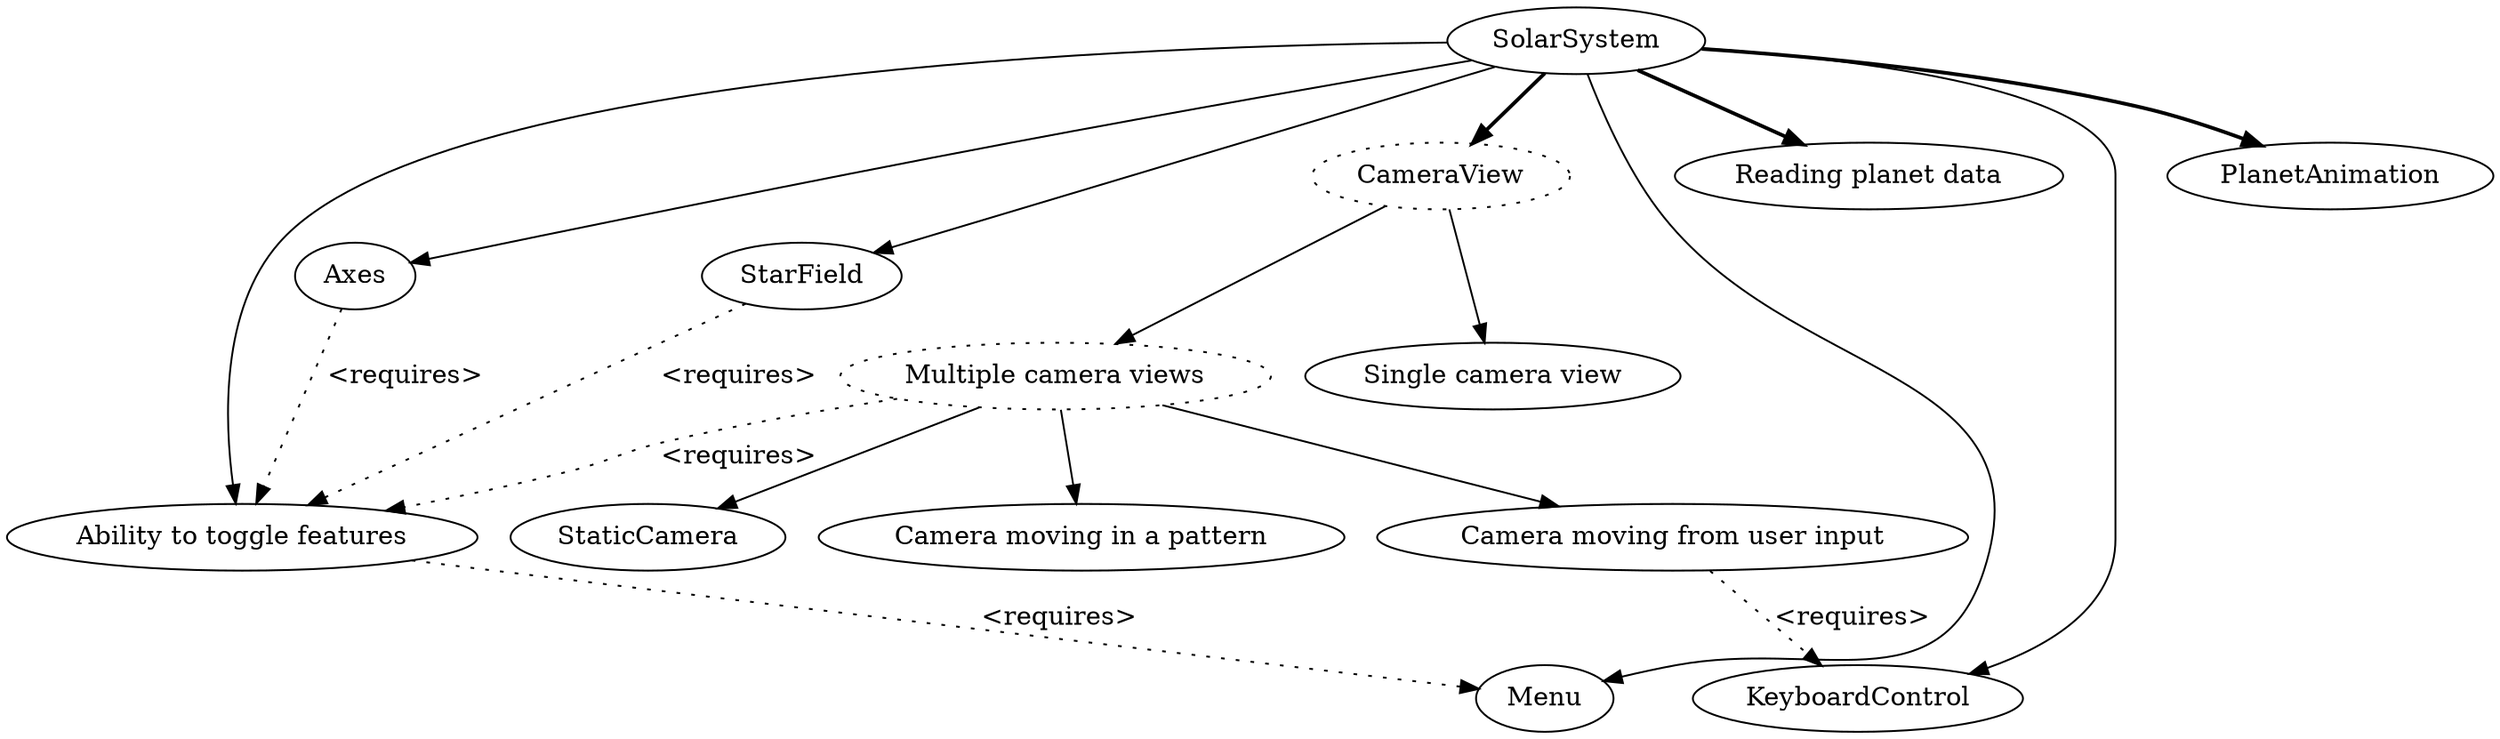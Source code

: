 
digraph G{
CameraView [style=dotted];
A [label="Reading planet data"];
B [label="Ability to toggle features"];
C [label="Single camera view"];
D [label="Multiple camera views", style=dotted];
E [label="Camera moving in a pattern"];
F [label="Camera moving from user input"];
SolarSystem -> KeyboardControl;
F -> KeyboardControl [style=dotted, label="<requires>"];
SolarSystem -> A [style=bold];
SolarSystem -> PlanetAnimation [style=bold];
SolarSystem -> CameraView [style=bold];
SolarSystem -> Menu;
SolarSystem -> B;
SolarSystem -> Axes;
SolarSystem -> StarField;
B -> Menu [style=dotted, label="<requires>"];
CameraView -> C;
CameraView -> D;
D -> B [style=dotted, label="<requires>"];
D -> StaticCamera;
D -> E;
D -> F;
Axes -> B [style=dotted, label="<requires>"];
StarField -> B [style=dotted, label="<requires>"];
}
